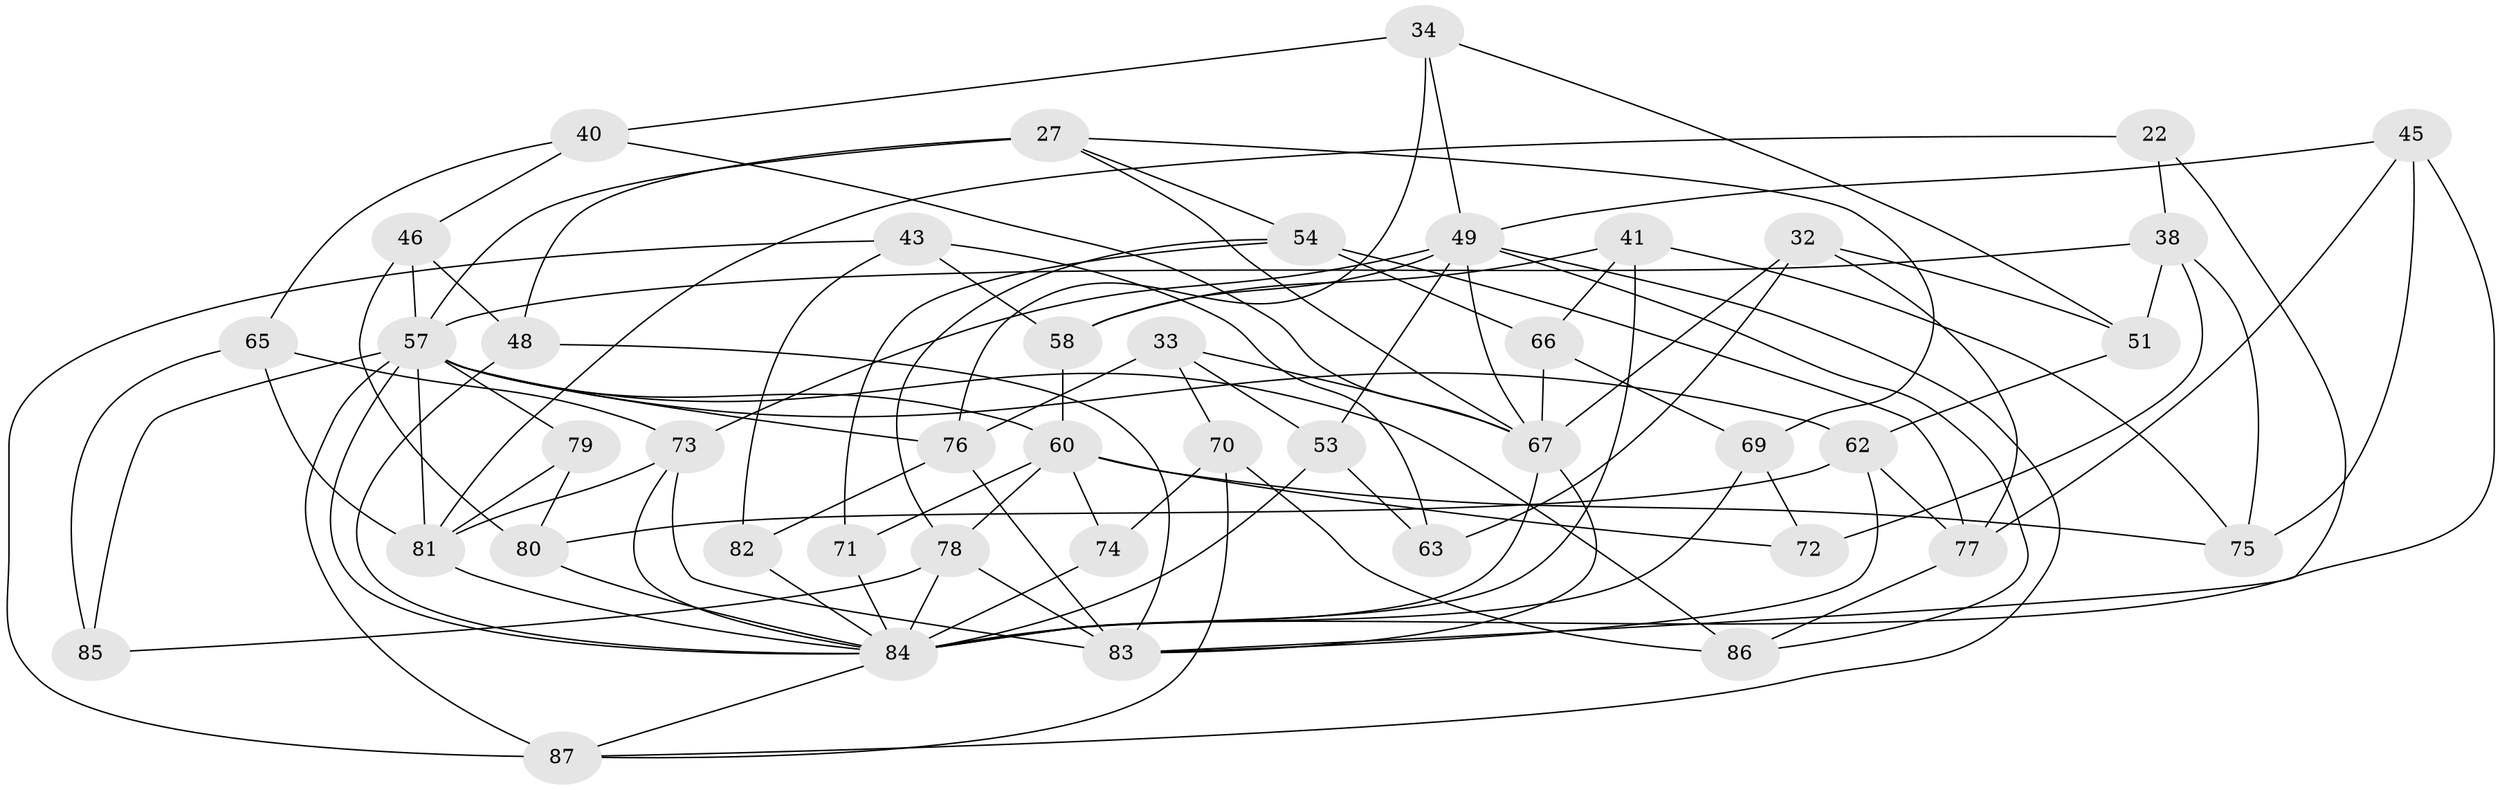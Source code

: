 // original degree distribution, {4: 1.0}
// Generated by graph-tools (version 1.1) at 2025/58/03/09/25 04:58:31]
// undirected, 43 vertices, 104 edges
graph export_dot {
graph [start="1"]
  node [color=gray90,style=filled];
  22;
  27 [super="+6"];
  32;
  33;
  34;
  38 [super="+31"];
  40;
  41;
  43;
  45;
  46;
  48 [super="+37"];
  49 [super="+17+26+47"];
  51;
  53 [super="+44"];
  54 [super="+13"];
  57 [super="+1+9+14+50+23"];
  58;
  60 [super="+4+5+35"];
  62 [super="+3"];
  63;
  65 [super="+36"];
  66;
  67 [super="+12+16+24"];
  69;
  70;
  71;
  72 [super="+20"];
  73 [super="+68+29"];
  74;
  75;
  76 [super="+61"];
  77 [super="+25"];
  78 [super="+10+15"];
  79;
  80;
  81 [super="+11+55"];
  82;
  83 [super="+30"];
  84 [super="+2+39+59+52+64"];
  85;
  86;
  87 [super="+28"];
  22 -- 38;
  22 -- 83;
  22 -- 81 [weight=2];
  27 -- 67;
  27 -- 48 [weight=2];
  27 -- 69;
  27 -- 54;
  27 -- 57;
  32 -- 63;
  32 -- 51;
  32 -- 77;
  32 -- 67;
  33 -- 76;
  33 -- 53;
  33 -- 70;
  33 -- 67;
  34 -- 51;
  34 -- 40;
  34 -- 76;
  34 -- 49;
  38 -- 51;
  38 -- 57;
  38 -- 72 [weight=2];
  38 -- 75;
  40 -- 46;
  40 -- 65;
  40 -- 67;
  41 -- 75;
  41 -- 58;
  41 -- 66;
  41 -- 84;
  43 -- 87;
  43 -- 82;
  43 -- 63;
  43 -- 58;
  45 -- 75;
  45 -- 84;
  45 -- 77;
  45 -- 49;
  46 -- 80;
  46 -- 48;
  46 -- 57;
  48 -- 83;
  48 -- 84 [weight=2];
  49 -- 58;
  49 -- 87;
  49 -- 67 [weight=2];
  49 -- 53 [weight=2];
  49 -- 86;
  49 -- 73;
  51 -- 62;
  53 -- 84 [weight=3];
  53 -- 63 [weight=2];
  54 -- 71 [weight=2];
  54 -- 66;
  54 -- 77;
  54 -- 78;
  57 -- 84 [weight=2];
  57 -- 81;
  57 -- 87 [weight=2];
  57 -- 86;
  57 -- 60;
  57 -- 85;
  57 -- 79;
  57 -- 62;
  57 -- 76;
  58 -- 60;
  60 -- 78 [weight=2];
  60 -- 74;
  60 -- 71;
  60 -- 72 [weight=3];
  60 -- 75;
  62 -- 80;
  62 -- 77 [weight=2];
  62 -- 83;
  65 -- 85 [weight=2];
  65 -- 73 [weight=2];
  65 -- 81;
  66 -- 69;
  66 -- 67;
  67 -- 83;
  67 -- 84 [weight=2];
  69 -- 84;
  69 -- 72;
  70 -- 86;
  70 -- 74;
  70 -- 87;
  71 -- 84;
  73 -- 83;
  73 -- 84 [weight=3];
  73 -- 81;
  74 -- 84 [weight=2];
  76 -- 82 [weight=2];
  76 -- 83;
  77 -- 86;
  78 -- 83 [weight=2];
  78 -- 85;
  78 -- 84 [weight=2];
  79 -- 80;
  79 -- 81 [weight=2];
  80 -- 84;
  81 -- 84;
  82 -- 84;
  84 -- 87;
}
